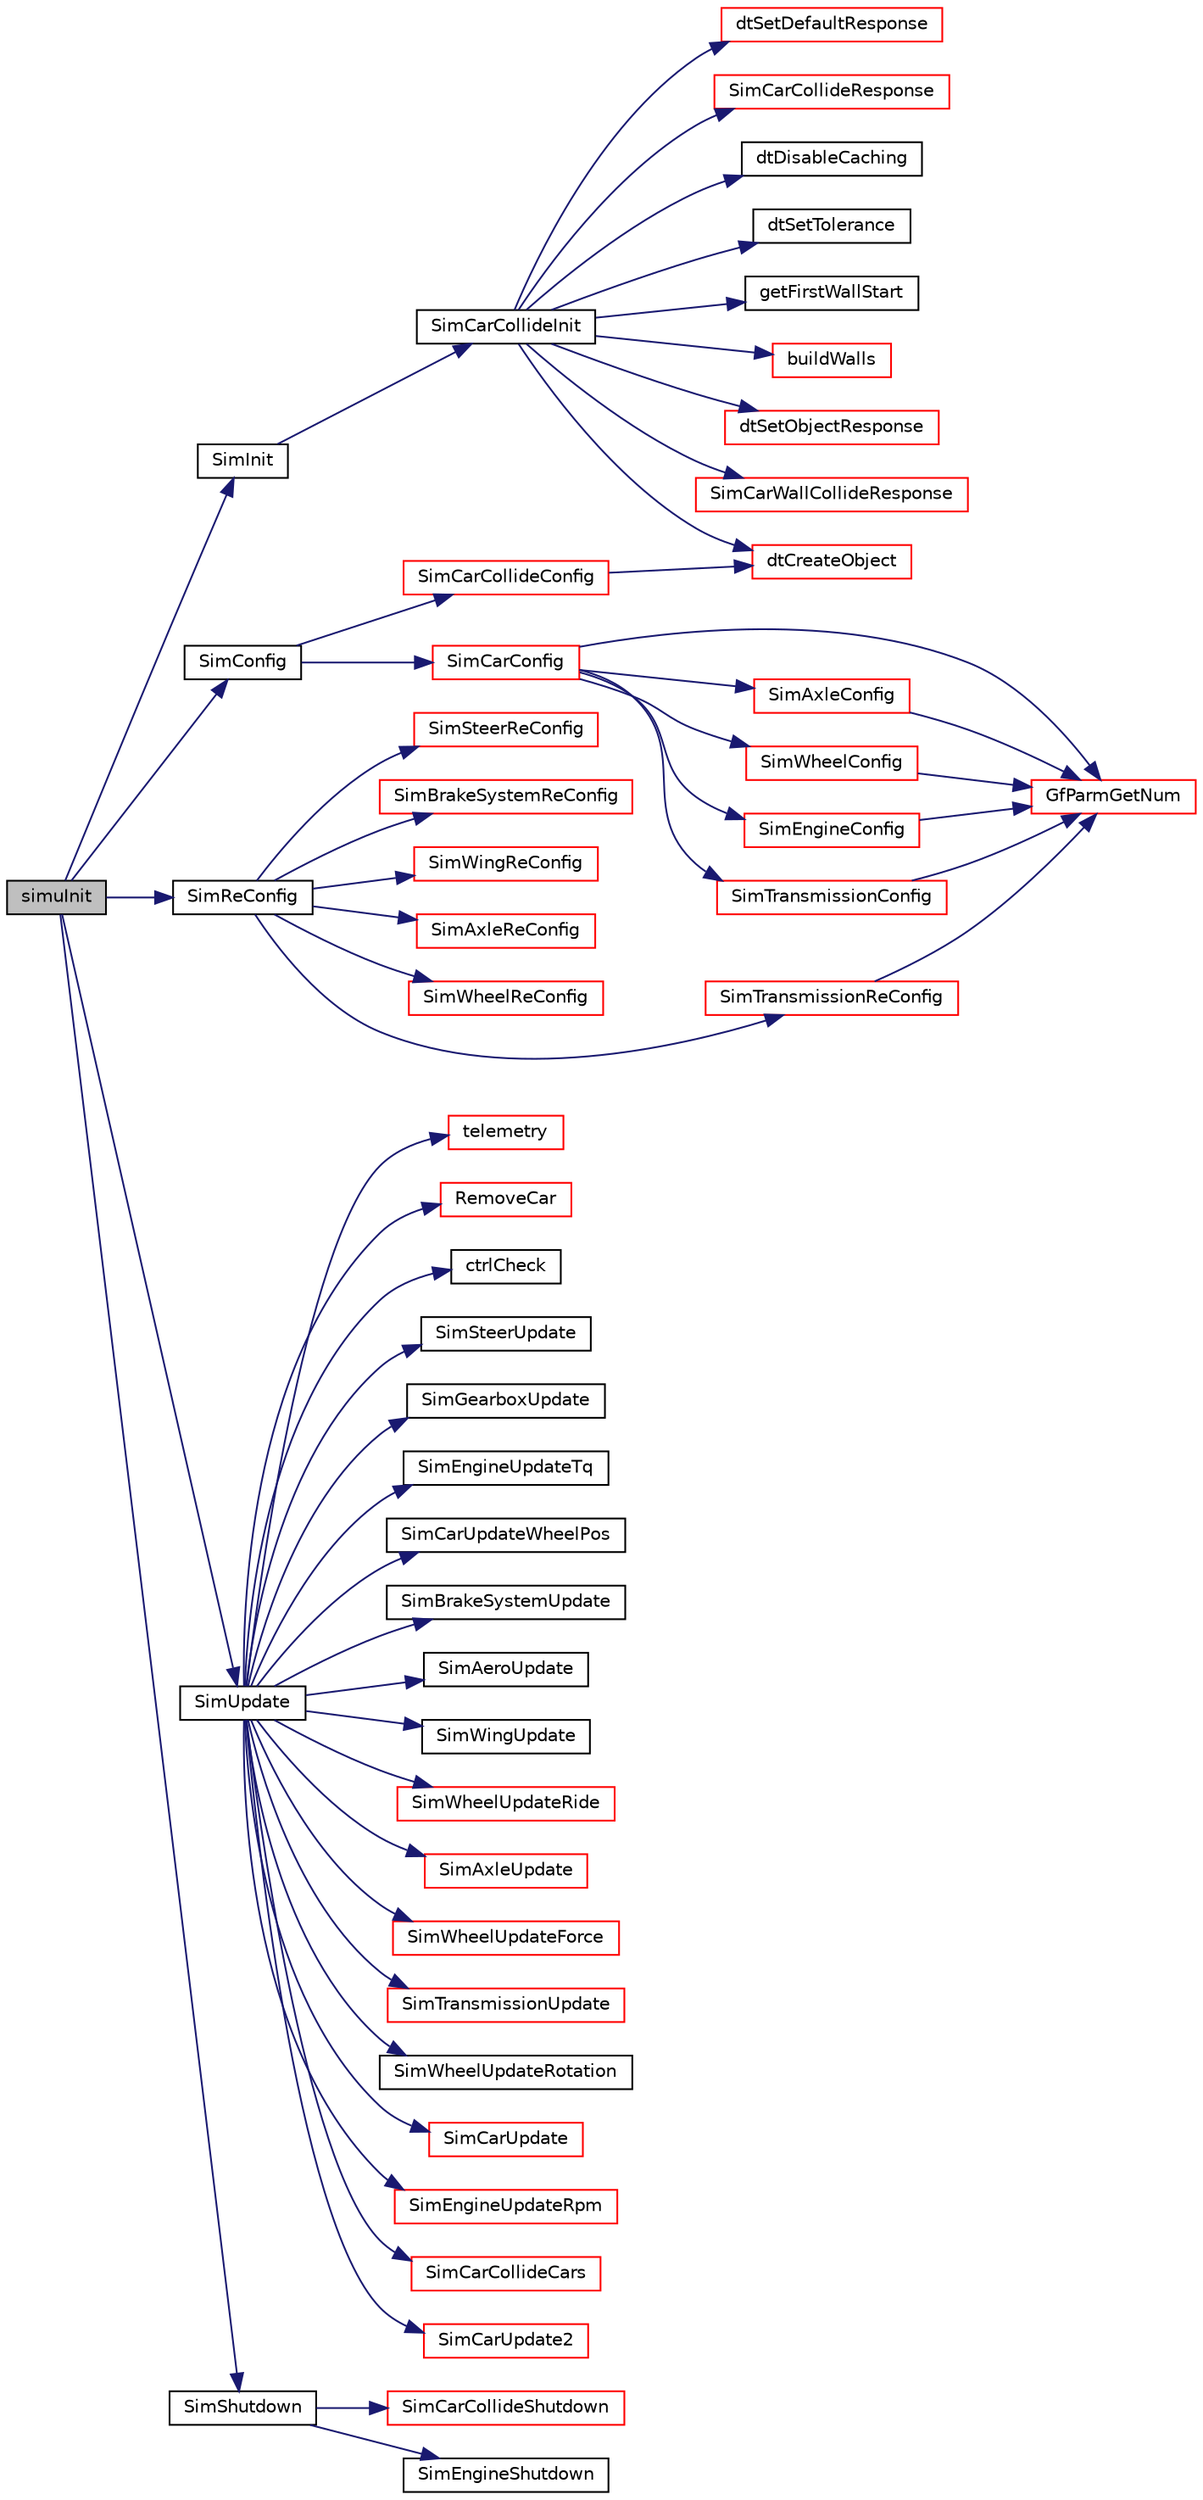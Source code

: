 digraph "simuInit"
{
  edge [fontname="Helvetica",fontsize="10",labelfontname="Helvetica",labelfontsize="10"];
  node [fontname="Helvetica",fontsize="10",shape=record];
  rankdir="LR";
  Node1 [label="simuInit",height=0.2,width=0.4,color="black", fillcolor="grey75", style="filled", fontcolor="black"];
  Node1 -> Node2 [color="midnightblue",fontsize="10",style="solid",fontname="Helvetica"];
  Node2 [label="SimInit",height=0.2,width=0.4,color="black", fillcolor="white", style="filled",URL="$sim_8h.html#af52c2eed811d0ae16f67948d7cb2b043"];
  Node2 -> Node3 [color="midnightblue",fontsize="10",style="solid",fontname="Helvetica"];
  Node3 [label="SimCarCollideInit",height=0.2,width=0.4,color="black", fillcolor="white", style="filled",URL="$collide_8cpp.html#a8943dc0339deba698a4fba00413a1edb"];
  Node3 -> Node4 [color="midnightblue",fontsize="10",style="solid",fontname="Helvetica"];
  Node4 [label="dtSetDefaultResponse",height=0.2,width=0.4,color="red", fillcolor="white", style="filled",URL="$solid_8h.html#a7f1f498d5cf296750b33370f63da9542"];
  Node3 -> Node5 [color="midnightblue",fontsize="10",style="solid",fontname="Helvetica"];
  Node5 [label="SimCarCollideResponse",height=0.2,width=0.4,color="red", fillcolor="white", style="filled",URL="$collide_8cpp.html#a61748966957980ecc1abcaf37b412681"];
  Node3 -> Node6 [color="midnightblue",fontsize="10",style="solid",fontname="Helvetica"];
  Node6 [label="dtDisableCaching",height=0.2,width=0.4,color="black", fillcolor="white", style="filled",URL="$solid_8h.html#ae8d1f601e5771e691c3960184c385bb4"];
  Node3 -> Node7 [color="midnightblue",fontsize="10",style="solid",fontname="Helvetica"];
  Node7 [label="dtSetTolerance",height=0.2,width=0.4,color="black", fillcolor="white", style="filled",URL="$solid_8h.html#a79f54de9387a80626c0f1620bc662da3"];
  Node3 -> Node8 [color="midnightblue",fontsize="10",style="solid",fontname="Helvetica"];
  Node8 [label="getFirstWallStart",height=0.2,width=0.4,color="black", fillcolor="white", style="filled",URL="$collide_8cpp.html#adf719d3bac9b367ecc046a712f76c555"];
  Node3 -> Node9 [color="midnightblue",fontsize="10",style="solid",fontname="Helvetica"];
  Node9 [label="buildWalls",height=0.2,width=0.4,color="red", fillcolor="white", style="filled",URL="$collide_8cpp.html#ad25baa41c74cdf2f9c2b9727a3b8beb7"];
  Node3 -> Node10 [color="midnightblue",fontsize="10",style="solid",fontname="Helvetica"];
  Node10 [label="dtCreateObject",height=0.2,width=0.4,color="red", fillcolor="white", style="filled",URL="$solid_8h.html#a23cda5cfbb00b9aed9ec69b13ca4a912"];
  Node3 -> Node11 [color="midnightblue",fontsize="10",style="solid",fontname="Helvetica"];
  Node11 [label="dtSetObjectResponse",height=0.2,width=0.4,color="red", fillcolor="white", style="filled",URL="$solid_8h.html#a17cb42e7d51caf5f81ff99a19fd70cd4"];
  Node3 -> Node12 [color="midnightblue",fontsize="10",style="solid",fontname="Helvetica"];
  Node12 [label="SimCarWallCollideResponse",height=0.2,width=0.4,color="red", fillcolor="white", style="filled",URL="$collide_8cpp.html#a954403f22853de57eff83ed7f2d823d9"];
  Node1 -> Node13 [color="midnightblue",fontsize="10",style="solid",fontname="Helvetica"];
  Node13 [label="SimConfig",height=0.2,width=0.4,color="black", fillcolor="white", style="filled",URL="$sim_8h.html#af3fc173b27cb943642ac45902140e2b8"];
  Node13 -> Node14 [color="midnightblue",fontsize="10",style="solid",fontname="Helvetica"];
  Node14 [label="SimCarConfig",height=0.2,width=0.4,color="red", fillcolor="white", style="filled",URL="$car_8cpp.html#a7df237869a92bc16d66c35942d8b2040"];
  Node14 -> Node15 [color="midnightblue",fontsize="10",style="solid",fontname="Helvetica"];
  Node15 [label="GfParmGetNum",height=0.2,width=0.4,color="red", fillcolor="white", style="filled",URL="$group__paramsdata.html#ga57d6d6694c94482128c7b7bd6bf0a2e8",tooltip="Get a numerical parameter from the parameter set handle. "];
  Node14 -> Node16 [color="midnightblue",fontsize="10",style="solid",fontname="Helvetica"];
  Node16 [label="SimAxleConfig",height=0.2,width=0.4,color="red", fillcolor="white", style="filled",URL="$axle_8cpp.html#afd4541eeed5e90159ebedd3287906641"];
  Node16 -> Node15 [color="midnightblue",fontsize="10",style="solid",fontname="Helvetica"];
  Node14 -> Node17 [color="midnightblue",fontsize="10",style="solid",fontname="Helvetica"];
  Node17 [label="SimWheelConfig",height=0.2,width=0.4,color="red", fillcolor="white", style="filled",URL="$sim_8h.html#a21651929100203b5734bfbbeefa103a7"];
  Node17 -> Node15 [color="midnightblue",fontsize="10",style="solid",fontname="Helvetica"];
  Node14 -> Node18 [color="midnightblue",fontsize="10",style="solid",fontname="Helvetica"];
  Node18 [label="SimEngineConfig",height=0.2,width=0.4,color="red", fillcolor="white", style="filled",URL="$engine_8cpp.html#a477023ef0ec18b3bf994b834507470a1"];
  Node18 -> Node15 [color="midnightblue",fontsize="10",style="solid",fontname="Helvetica"];
  Node14 -> Node19 [color="midnightblue",fontsize="10",style="solid",fontname="Helvetica"];
  Node19 [label="SimTransmissionConfig",height=0.2,width=0.4,color="red", fillcolor="white", style="filled",URL="$sim_8h.html#afc831f7c9281900f5447fd43155bce14"];
  Node19 -> Node15 [color="midnightblue",fontsize="10",style="solid",fontname="Helvetica"];
  Node13 -> Node20 [color="midnightblue",fontsize="10",style="solid",fontname="Helvetica"];
  Node20 [label="SimCarCollideConfig",height=0.2,width=0.4,color="red", fillcolor="white", style="filled",URL="$collide_8cpp.html#a5f4eec0847f1e6dcd9998acbdd6846be"];
  Node20 -> Node10 [color="midnightblue",fontsize="10",style="solid",fontname="Helvetica"];
  Node1 -> Node21 [color="midnightblue",fontsize="10",style="solid",fontname="Helvetica"];
  Node21 [label="SimReConfig",height=0.2,width=0.4,color="black", fillcolor="white", style="filled",URL="$sim_8h.html#a6a42a8b589bffcb86221a890d8517036"];
  Node21 -> Node22 [color="midnightblue",fontsize="10",style="solid",fontname="Helvetica"];
  Node22 [label="SimSteerReConfig",height=0.2,width=0.4,color="red", fillcolor="white", style="filled",URL="$sim_8h.html#affa37507a09f98e89c5e45b94e2e49a5"];
  Node21 -> Node23 [color="midnightblue",fontsize="10",style="solid",fontname="Helvetica"];
  Node23 [label="SimBrakeSystemReConfig",height=0.2,width=0.4,color="red", fillcolor="white", style="filled",URL="$brake_8cpp.html#aa9571e960e41a02b281384246c5d7c6f"];
  Node21 -> Node24 [color="midnightblue",fontsize="10",style="solid",fontname="Helvetica"];
  Node24 [label="SimWingReConfig",height=0.2,width=0.4,color="red", fillcolor="white", style="filled",URL="$aero_8cpp.html#ab940dd4724f0510f68ac418ab6b120f1"];
  Node21 -> Node25 [color="midnightblue",fontsize="10",style="solid",fontname="Helvetica"];
  Node25 [label="SimAxleReConfig",height=0.2,width=0.4,color="red", fillcolor="white", style="filled",URL="$axle_8cpp.html#a7b4dff6fd0eb47af3be22e85f2367b02"];
  Node21 -> Node26 [color="midnightblue",fontsize="10",style="solid",fontname="Helvetica"];
  Node26 [label="SimWheelReConfig",height=0.2,width=0.4,color="red", fillcolor="white", style="filled",URL="$sim_8h.html#ab4186194ebdc4cacefad824f651f91dc"];
  Node21 -> Node27 [color="midnightblue",fontsize="10",style="solid",fontname="Helvetica"];
  Node27 [label="SimTransmissionReConfig",height=0.2,width=0.4,color="red", fillcolor="white", style="filled",URL="$sim_8h.html#ab4f13d5e466592d001b7bc9b0334521f"];
  Node27 -> Node15 [color="midnightblue",fontsize="10",style="solid",fontname="Helvetica"];
  Node1 -> Node28 [color="midnightblue",fontsize="10",style="solid",fontname="Helvetica"];
  Node28 [label="SimUpdate",height=0.2,width=0.4,color="black", fillcolor="white", style="filled",URL="$sim_8h.html#a241273a7344678db450470a5e8eca633"];
  Node28 -> Node29 [color="midnightblue",fontsize="10",style="solid",fontname="Helvetica"];
  Node29 [label="telemetry",height=0.2,width=0.4,color="red", fillcolor="white", style="filled",URL="$telemetryitf_8cpp.html#a08c0100f041687ba2d928f635cdcf6ab"];
  Node28 -> Node30 [color="midnightblue",fontsize="10",style="solid",fontname="Helvetica"];
  Node30 [label="RemoveCar",height=0.2,width=0.4,color="red", fillcolor="white", style="filled",URL="$simu_8cpp.html#a24c5eb9bfd9ea72c3f94b11eea2621b6"];
  Node28 -> Node31 [color="midnightblue",fontsize="10",style="solid",fontname="Helvetica"];
  Node31 [label="ctrlCheck",height=0.2,width=0.4,color="black", fillcolor="white", style="filled",URL="$simu_8cpp.html#ad73809d5d779925850dafaf4fe3a03bc"];
  Node28 -> Node32 [color="midnightblue",fontsize="10",style="solid",fontname="Helvetica"];
  Node32 [label="SimSteerUpdate",height=0.2,width=0.4,color="black", fillcolor="white", style="filled",URL="$sim_8h.html#a36b4ee3f97760e799e87f03642a1a73b"];
  Node28 -> Node33 [color="midnightblue",fontsize="10",style="solid",fontname="Helvetica"];
  Node33 [label="SimGearboxUpdate",height=0.2,width=0.4,color="black", fillcolor="white", style="filled",URL="$sim_8h.html#a072cb7465bc821c90c1a7ef831c0ccb8"];
  Node28 -> Node34 [color="midnightblue",fontsize="10",style="solid",fontname="Helvetica"];
  Node34 [label="SimEngineUpdateTq",height=0.2,width=0.4,color="black", fillcolor="white", style="filled",URL="$engine_8cpp.html#acb65f91abcc2fd7d3a659c18dc7c3b41"];
  Node28 -> Node35 [color="midnightblue",fontsize="10",style="solid",fontname="Helvetica"];
  Node35 [label="SimCarUpdateWheelPos",height=0.2,width=0.4,color="black", fillcolor="white", style="filled",URL="$car_8cpp.html#a1e5579385c4786858ac5cad28d33892d"];
  Node28 -> Node36 [color="midnightblue",fontsize="10",style="solid",fontname="Helvetica"];
  Node36 [label="SimBrakeSystemUpdate",height=0.2,width=0.4,color="black", fillcolor="white", style="filled",URL="$brake_8cpp.html#a8933ba3b88809482449341f52ac5fae0"];
  Node28 -> Node37 [color="midnightblue",fontsize="10",style="solid",fontname="Helvetica"];
  Node37 [label="SimAeroUpdate",height=0.2,width=0.4,color="black", fillcolor="white", style="filled",URL="$aero_8cpp.html#a2ba696d077476eaf9794a6bbe3d9a50d"];
  Node28 -> Node38 [color="midnightblue",fontsize="10",style="solid",fontname="Helvetica"];
  Node38 [label="SimWingUpdate",height=0.2,width=0.4,color="black", fillcolor="white", style="filled",URL="$aero_8cpp.html#a186f5e4609fa73c51bc0316d65ffa746"];
  Node28 -> Node39 [color="midnightblue",fontsize="10",style="solid",fontname="Helvetica"];
  Node39 [label="SimWheelUpdateRide",height=0.2,width=0.4,color="red", fillcolor="white", style="filled",URL="$sim_8h.html#a593749464a524bf66f5253033201bc6b"];
  Node28 -> Node40 [color="midnightblue",fontsize="10",style="solid",fontname="Helvetica"];
  Node40 [label="SimAxleUpdate",height=0.2,width=0.4,color="red", fillcolor="white", style="filled",URL="$axle_8cpp.html#a739ab56de4a2527a5478b4be12342f4d"];
  Node28 -> Node41 [color="midnightblue",fontsize="10",style="solid",fontname="Helvetica"];
  Node41 [label="SimWheelUpdateForce",height=0.2,width=0.4,color="red", fillcolor="white", style="filled",URL="$sim_8h.html#aabc2a5cae3d2d025a7df45b0818c4b2b"];
  Node28 -> Node42 [color="midnightblue",fontsize="10",style="solid",fontname="Helvetica"];
  Node42 [label="SimTransmissionUpdate",height=0.2,width=0.4,color="red", fillcolor="white", style="filled",URL="$sim_8h.html#ab983eb6d1cffdb370019d44a6bcccc9c"];
  Node28 -> Node43 [color="midnightblue",fontsize="10",style="solid",fontname="Helvetica"];
  Node43 [label="SimWheelUpdateRotation",height=0.2,width=0.4,color="black", fillcolor="white", style="filled",URL="$sim_8h.html#ab4960f6fb2b6ebcb058a7907d9dcacda"];
  Node28 -> Node44 [color="midnightblue",fontsize="10",style="solid",fontname="Helvetica"];
  Node44 [label="SimCarUpdate",height=0.2,width=0.4,color="red", fillcolor="white", style="filled",URL="$car_8cpp.html#ae850e7a8ffef3312c34291514490e030"];
  Node28 -> Node45 [color="midnightblue",fontsize="10",style="solid",fontname="Helvetica"];
  Node45 [label="SimEngineUpdateRpm",height=0.2,width=0.4,color="red", fillcolor="white", style="filled",URL="$engine_8cpp.html#ae1009939b3afed994d111c57be5b5887"];
  Node28 -> Node46 [color="midnightblue",fontsize="10",style="solid",fontname="Helvetica"];
  Node46 [label="SimCarCollideCars",height=0.2,width=0.4,color="red", fillcolor="white", style="filled",URL="$collide_8cpp.html#afa67757feca72b13ad188b2bb55f7bd0"];
  Node28 -> Node47 [color="midnightblue",fontsize="10",style="solid",fontname="Helvetica"];
  Node47 [label="SimCarUpdate2",height=0.2,width=0.4,color="red", fillcolor="white", style="filled",URL="$car_8cpp.html#acfe3fc9867c94e0d4df85948cf15bebc"];
  Node1 -> Node48 [color="midnightblue",fontsize="10",style="solid",fontname="Helvetica"];
  Node48 [label="SimShutdown",height=0.2,width=0.4,color="black", fillcolor="white", style="filled",URL="$sim_8h.html#ab66892359cc57e53c47b7dfe73e46ae9"];
  Node48 -> Node49 [color="midnightblue",fontsize="10",style="solid",fontname="Helvetica"];
  Node49 [label="SimCarCollideShutdown",height=0.2,width=0.4,color="red", fillcolor="white", style="filled",URL="$collide_8cpp.html#ace2d9b90fc53e419503ef151f395af71"];
  Node48 -> Node50 [color="midnightblue",fontsize="10",style="solid",fontname="Helvetica"];
  Node50 [label="SimEngineShutdown",height=0.2,width=0.4,color="black", fillcolor="white", style="filled",URL="$engine_8cpp.html#aba06ffc2292ad4fe9ef9a8605cf07852"];
}
